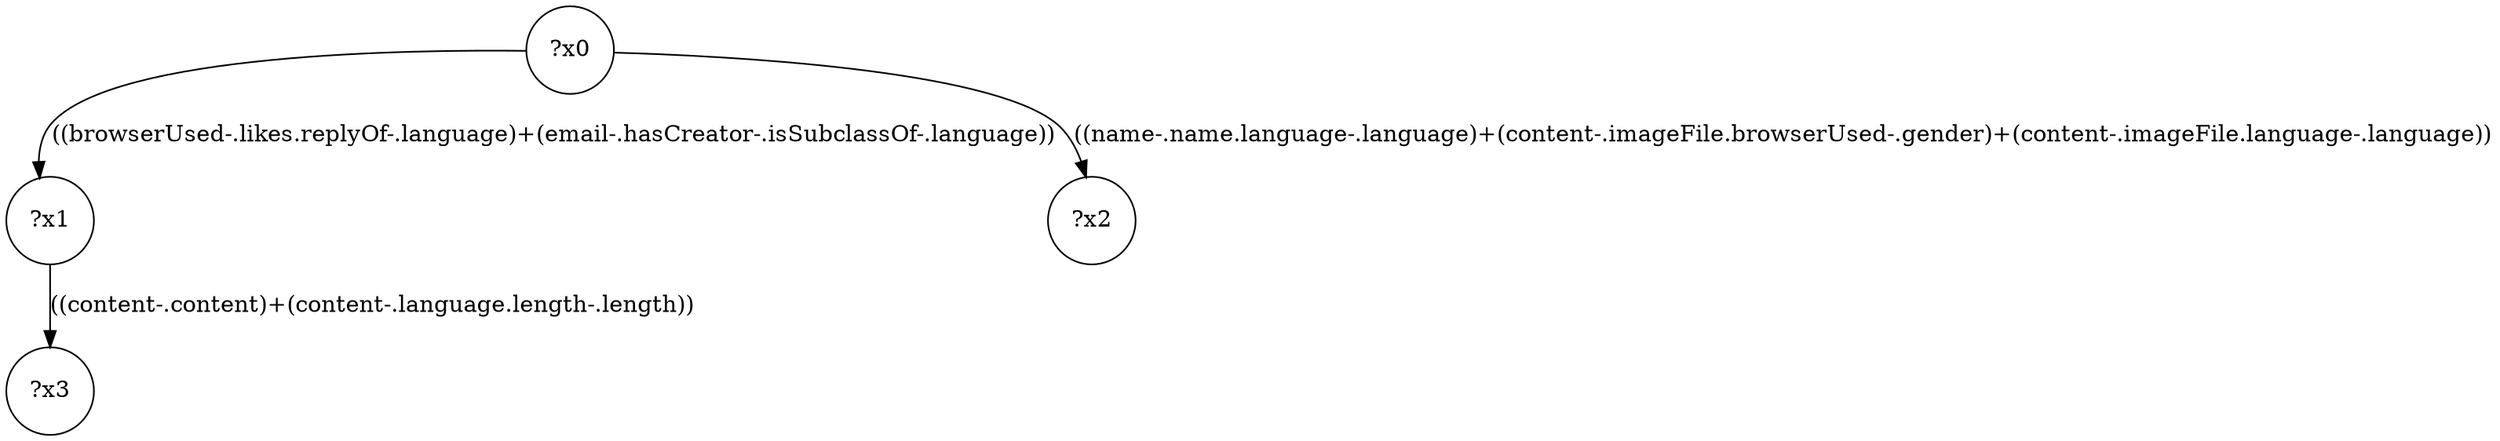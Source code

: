 digraph g {
	x0 [shape=circle, label="?x0"];
	x1 [shape=circle, label="?x1"];
	x0 -> x1 [label="((browserUsed-.likes.replyOf-.language)+(email-.hasCreator-.isSubclassOf-.language))"];
	x2 [shape=circle, label="?x2"];
	x0 -> x2 [label="((name-.name.language-.language)+(content-.imageFile.browserUsed-.gender)+(content-.imageFile.language-.language))"];
	x3 [shape=circle, label="?x3"];
	x1 -> x3 [label="((content-.content)+(content-.language.length-.length))"];
}
